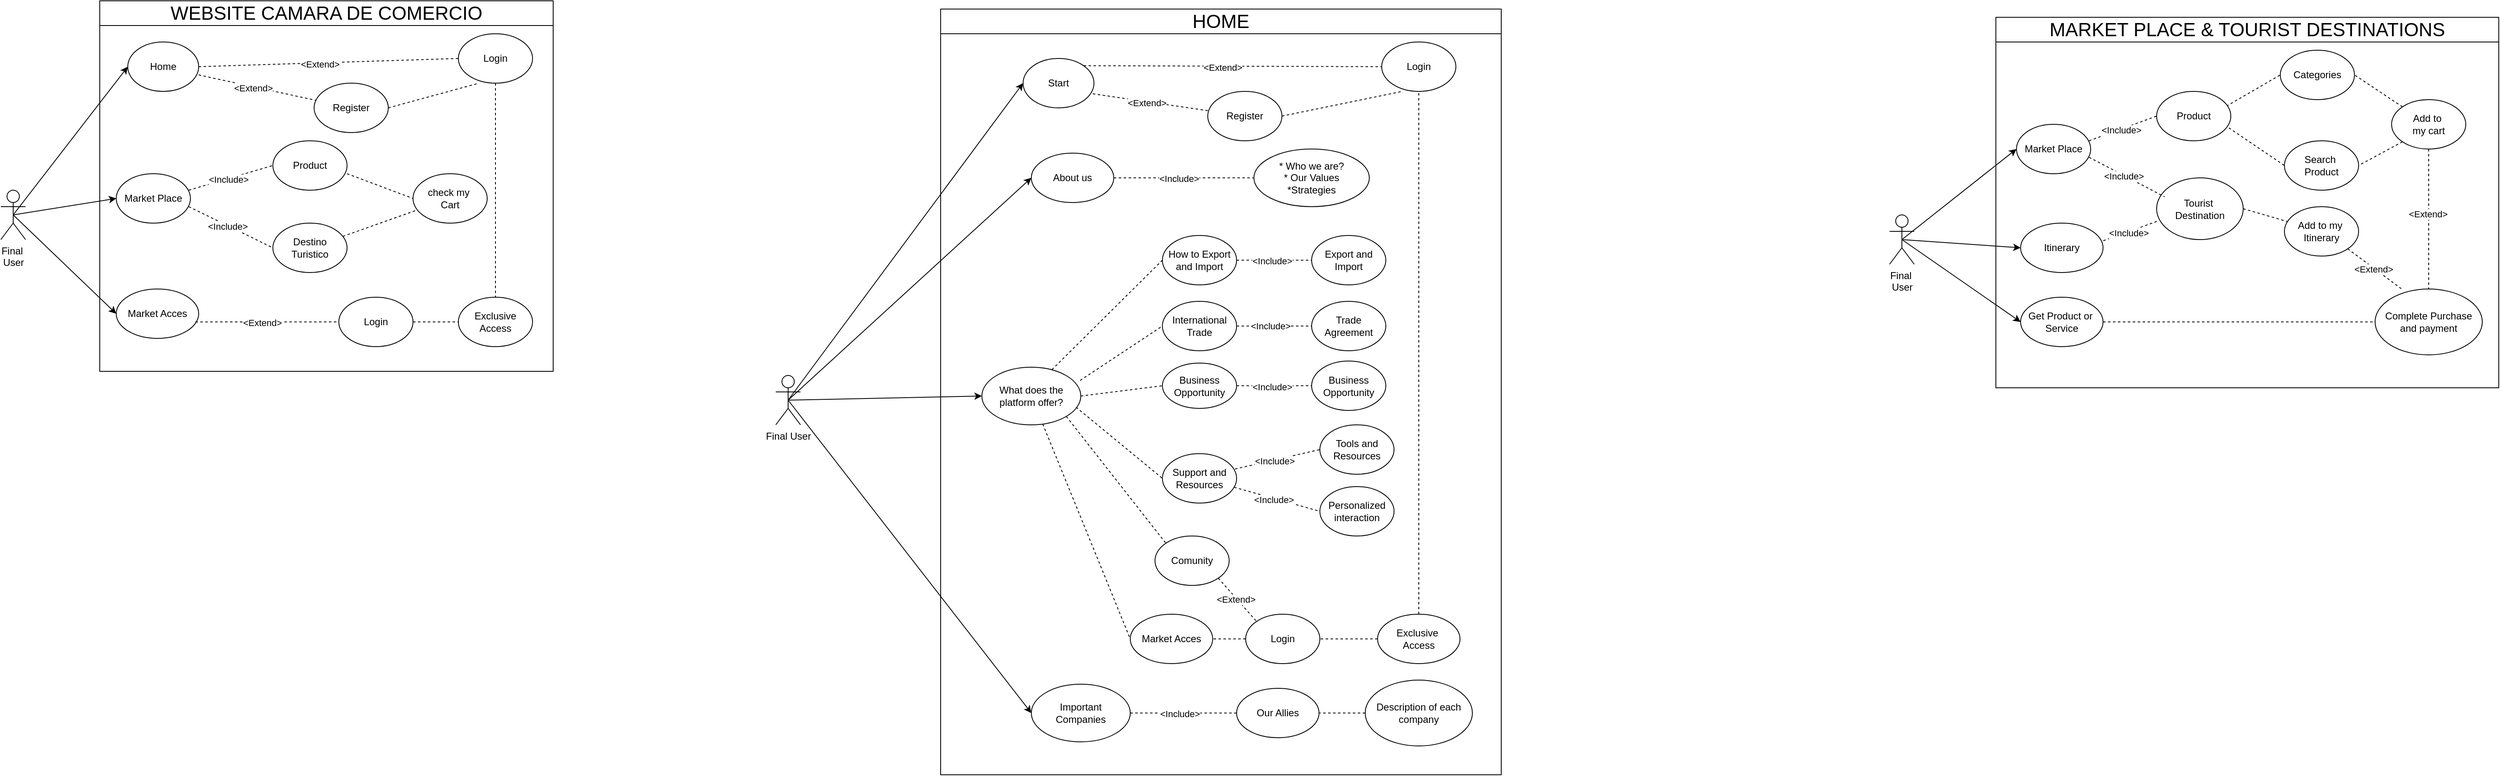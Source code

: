 <mxfile version="24.5.4" type="github">
  <diagram name="Página-1" id="w7fC5Zp9hKYYDO9BK-6T">
    <mxGraphModel dx="993" dy="1737" grid="1" gridSize="10" guides="1" tooltips="1" connect="1" arrows="1" fold="1" page="1" pageScale="1" pageWidth="827" pageHeight="1169" math="0" shadow="0">
      <root>
        <mxCell id="0" />
        <mxCell id="1" parent="0" />
        <mxCell id="De9RV2Z6dSJTKRerltgy-2" value="&lt;span style=&quot;font-size: 23px; font-weight: 400;&quot;&gt;WEBSITE CAMARA DE COMERCIO&lt;/span&gt;" style="swimlane;whiteSpace=wrap;html=1;startSize=30;" parent="1" vertex="1">
          <mxGeometry x="310" y="-50" width="550" height="450" as="geometry" />
        </mxCell>
        <mxCell id="De9RV2Z6dSJTKRerltgy-9" value="Market Acces" style="ellipse;whiteSpace=wrap;html=1;" parent="De9RV2Z6dSJTKRerltgy-2" vertex="1">
          <mxGeometry x="20" y="350" width="100" height="60" as="geometry" />
        </mxCell>
        <mxCell id="De9RV2Z6dSJTKRerltgy-8" value="Home" style="ellipse;whiteSpace=wrap;html=1;" parent="De9RV2Z6dSJTKRerltgy-2" vertex="1">
          <mxGeometry x="34" y="50" width="86" height="60" as="geometry" />
        </mxCell>
        <mxCell id="De9RV2Z6dSJTKRerltgy-7" value="check my&amp;nbsp;&lt;div&gt;Cart&lt;/div&gt;" style="ellipse;whiteSpace=wrap;html=1;" parent="De9RV2Z6dSJTKRerltgy-2" vertex="1">
          <mxGeometry x="380" y="210" width="90" height="60" as="geometry" />
        </mxCell>
        <mxCell id="De9RV2Z6dSJTKRerltgy-6" value="Market Place" style="ellipse;whiteSpace=wrap;html=1;" parent="De9RV2Z6dSJTKRerltgy-2" vertex="1">
          <mxGeometry x="20" y="210" width="90" height="60" as="geometry" />
        </mxCell>
        <mxCell id="De9RV2Z6dSJTKRerltgy-38" value="" style="rounded=0;orthogonalLoop=1;jettySize=auto;html=1;dashed=1;endArrow=none;endFill=0;" parent="De9RV2Z6dSJTKRerltgy-2" source="De9RV2Z6dSJTKRerltgy-4" target="De9RV2Z6dSJTKRerltgy-7" edge="1">
          <mxGeometry relative="1" as="geometry" />
        </mxCell>
        <mxCell id="De9RV2Z6dSJTKRerltgy-4" value="Destino Turistico" style="ellipse;whiteSpace=wrap;html=1;" parent="De9RV2Z6dSJTKRerltgy-2" vertex="1">
          <mxGeometry x="210" y="270" width="90" height="60" as="geometry" />
        </mxCell>
        <mxCell id="De9RV2Z6dSJTKRerltgy-14" value="Login" style="ellipse;whiteSpace=wrap;html=1;" parent="De9RV2Z6dSJTKRerltgy-2" vertex="1">
          <mxGeometry x="435" y="40" width="90" height="60" as="geometry" />
        </mxCell>
        <mxCell id="De9RV2Z6dSJTKRerltgy-15" value="Register" style="ellipse;whiteSpace=wrap;html=1;" parent="De9RV2Z6dSJTKRerltgy-2" vertex="1">
          <mxGeometry x="260" y="100" width="90" height="60" as="geometry" />
        </mxCell>
        <mxCell id="De9RV2Z6dSJTKRerltgy-16" value="" style="endArrow=none;dashed=1;html=1;rounded=0;entryX=0;entryY=0.5;entryDx=0;entryDy=0;exitX=1;exitY=0.5;exitDx=0;exitDy=0;" parent="De9RV2Z6dSJTKRerltgy-2" source="De9RV2Z6dSJTKRerltgy-8" target="De9RV2Z6dSJTKRerltgy-14" edge="1">
          <mxGeometry width="50" height="50" relative="1" as="geometry">
            <mxPoint x="-10" y="240" as="sourcePoint" />
            <mxPoint x="40" y="190" as="targetPoint" />
          </mxGeometry>
        </mxCell>
        <mxCell id="De9RV2Z6dSJTKRerltgy-17" value="&amp;lt;Extend&amp;gt;" style="edgeLabel;html=1;align=center;verticalAlign=middle;resizable=0;points=[];" parent="De9RV2Z6dSJTKRerltgy-16" vertex="1" connectable="0">
          <mxGeometry x="-0.07" y="-1" relative="1" as="geometry">
            <mxPoint as="offset" />
          </mxGeometry>
        </mxCell>
        <mxCell id="De9RV2Z6dSJTKRerltgy-18" value="" style="endArrow=none;dashed=1;html=1;rounded=0;exitX=1;exitY=0.667;exitDx=0;exitDy=0;exitPerimeter=0;" parent="De9RV2Z6dSJTKRerltgy-2" source="De9RV2Z6dSJTKRerltgy-8" target="De9RV2Z6dSJTKRerltgy-15" edge="1">
          <mxGeometry width="50" height="50" relative="1" as="geometry">
            <mxPoint x="130" y="80" as="sourcePoint" />
            <mxPoint x="270" y="130" as="targetPoint" />
          </mxGeometry>
        </mxCell>
        <mxCell id="De9RV2Z6dSJTKRerltgy-19" value="&amp;lt;Extend&amp;gt;" style="edgeLabel;html=1;align=center;verticalAlign=middle;resizable=0;points=[];" parent="De9RV2Z6dSJTKRerltgy-18" vertex="1" connectable="0">
          <mxGeometry x="-0.07" y="-1" relative="1" as="geometry">
            <mxPoint as="offset" />
          </mxGeometry>
        </mxCell>
        <mxCell id="De9RV2Z6dSJTKRerltgy-20" value="Exclusive Access" style="ellipse;whiteSpace=wrap;html=1;" parent="De9RV2Z6dSJTKRerltgy-2" vertex="1">
          <mxGeometry x="435" y="360" width="90" height="60" as="geometry" />
        </mxCell>
        <mxCell id="De9RV2Z6dSJTKRerltgy-21" value="" style="endArrow=none;dashed=1;html=1;rounded=0;entryX=0;entryY=0.5;entryDx=0;entryDy=0;entryPerimeter=0;exitX=1;exitY=0.5;exitDx=0;exitDy=0;" parent="De9RV2Z6dSJTKRerltgy-2" source="EeUgki9sX9rQwSBkiSzS-1" target="De9RV2Z6dSJTKRerltgy-20" edge="1">
          <mxGeometry width="50" height="50" relative="1" as="geometry">
            <mxPoint x="400" y="400" as="sourcePoint" />
            <mxPoint x="260" y="340" as="targetPoint" />
          </mxGeometry>
        </mxCell>
        <mxCell id="De9RV2Z6dSJTKRerltgy-24" value="" style="endArrow=none;dashed=1;html=1;rounded=0;exitX=0.5;exitY=1;exitDx=0;exitDy=0;entryX=0.5;entryY=0;entryDx=0;entryDy=0;" parent="De9RV2Z6dSJTKRerltgy-2" source="De9RV2Z6dSJTKRerltgy-14" target="De9RV2Z6dSJTKRerltgy-20" edge="1">
          <mxGeometry width="50" height="50" relative="1" as="geometry">
            <mxPoint x="140" y="330" as="sourcePoint" />
            <mxPoint x="280" y="360" as="targetPoint" />
          </mxGeometry>
        </mxCell>
        <mxCell id="De9RV2Z6dSJTKRerltgy-29" value="" style="endArrow=none;dashed=1;html=1;rounded=0;exitX=0.978;exitY=0.667;exitDx=0;exitDy=0;exitPerimeter=0;" parent="De9RV2Z6dSJTKRerltgy-2" source="De9RV2Z6dSJTKRerltgy-6" edge="1">
          <mxGeometry width="50" height="50" relative="1" as="geometry">
            <mxPoint x="140" y="110" as="sourcePoint" />
            <mxPoint x="210" y="300" as="targetPoint" />
          </mxGeometry>
        </mxCell>
        <mxCell id="De9RV2Z6dSJTKRerltgy-30" value="&amp;lt;Include&amp;gt;" style="edgeLabel;html=1;align=center;verticalAlign=middle;resizable=0;points=[];" parent="De9RV2Z6dSJTKRerltgy-29" vertex="1" connectable="0">
          <mxGeometry x="-0.07" y="-1" relative="1" as="geometry">
            <mxPoint as="offset" />
          </mxGeometry>
        </mxCell>
        <mxCell id="De9RV2Z6dSJTKRerltgy-27" value="" style="endArrow=none;dashed=1;html=1;rounded=0;exitX=0.978;exitY=0.333;exitDx=0;exitDy=0;exitPerimeter=0;entryX=0;entryY=0.5;entryDx=0;entryDy=0;entryPerimeter=0;" parent="De9RV2Z6dSJTKRerltgy-2" source="De9RV2Z6dSJTKRerltgy-6" target="De9RV2Z6dSJTKRerltgy-26" edge="1">
          <mxGeometry width="50" height="50" relative="1" as="geometry">
            <mxPoint x="130" y="100" as="sourcePoint" />
            <mxPoint x="200" y="130" as="targetPoint" />
          </mxGeometry>
        </mxCell>
        <mxCell id="De9RV2Z6dSJTKRerltgy-28" value="&amp;lt;Include&amp;gt;" style="edgeLabel;html=1;align=center;verticalAlign=middle;resizable=0;points=[];" parent="De9RV2Z6dSJTKRerltgy-27" vertex="1" connectable="0">
          <mxGeometry x="-0.07" y="-1" relative="1" as="geometry">
            <mxPoint as="offset" />
          </mxGeometry>
        </mxCell>
        <mxCell id="De9RV2Z6dSJTKRerltgy-33" value="" style="endArrow=none;dashed=1;html=1;rounded=0;entryX=0;entryY=0.5;entryDx=0;entryDy=0;entryPerimeter=0;exitX=1;exitY=0.667;exitDx=0;exitDy=0;exitPerimeter=0;" parent="De9RV2Z6dSJTKRerltgy-2" source="De9RV2Z6dSJTKRerltgy-26" target="De9RV2Z6dSJTKRerltgy-7" edge="1">
          <mxGeometry width="50" height="50" relative="1" as="geometry">
            <mxPoint x="300" y="200" as="sourcePoint" />
            <mxPoint x="220" y="310" as="targetPoint" />
          </mxGeometry>
        </mxCell>
        <mxCell id="De9RV2Z6dSJTKRerltgy-26" value="Product" style="ellipse;whiteSpace=wrap;html=1;" parent="De9RV2Z6dSJTKRerltgy-2" vertex="1">
          <mxGeometry x="210" y="170" width="90" height="60" as="geometry" />
        </mxCell>
        <mxCell id="De9RV2Z6dSJTKRerltgy-40" value="" style="rounded=0;orthogonalLoop=1;jettySize=auto;html=1;dashed=1;entryX=0.278;entryY=1;entryDx=0;entryDy=0;entryPerimeter=0;exitX=1;exitY=0.5;exitDx=0;exitDy=0;endArrow=none;endFill=0;" parent="De9RV2Z6dSJTKRerltgy-2" source="De9RV2Z6dSJTKRerltgy-15" target="De9RV2Z6dSJTKRerltgy-14" edge="1">
          <mxGeometry relative="1" as="geometry">
            <mxPoint x="303" y="294" as="sourcePoint" />
            <mxPoint x="376" y="263" as="targetPoint" />
          </mxGeometry>
        </mxCell>
        <mxCell id="EeUgki9sX9rQwSBkiSzS-2" value="" style="endArrow=none;dashed=1;html=1;rounded=0;exitX=0.96;exitY=0.667;exitDx=0;exitDy=0;exitPerimeter=0;entryX=0;entryY=0.5;entryDx=0;entryDy=0;entryPerimeter=0;" edge="1" parent="De9RV2Z6dSJTKRerltgy-2" source="De9RV2Z6dSJTKRerltgy-9" target="EeUgki9sX9rQwSBkiSzS-1">
          <mxGeometry width="50" height="50" relative="1" as="geometry">
            <mxPoint x="426" y="340" as="sourcePoint" />
            <mxPoint x="745" y="340" as="targetPoint" />
          </mxGeometry>
        </mxCell>
        <mxCell id="EeUgki9sX9rQwSBkiSzS-3" value="&amp;lt;Extend&amp;gt;" style="edgeLabel;html=1;align=center;verticalAlign=middle;resizable=0;points=[];" vertex="1" connectable="0" parent="EeUgki9sX9rQwSBkiSzS-2">
          <mxGeometry x="-0.07" y="-1" relative="1" as="geometry">
            <mxPoint as="offset" />
          </mxGeometry>
        </mxCell>
        <mxCell id="EeUgki9sX9rQwSBkiSzS-1" value="Login" style="ellipse;whiteSpace=wrap;html=1;" vertex="1" parent="De9RV2Z6dSJTKRerltgy-2">
          <mxGeometry x="290" y="360" width="90" height="60" as="geometry" />
        </mxCell>
        <mxCell id="De9RV2Z6dSJTKRerltgy-3" value="Final&amp;nbsp;&lt;div&gt;User&lt;/div&gt;" style="shape=umlActor;verticalLabelPosition=bottom;verticalAlign=top;html=1;outlineConnect=0;" parent="1" vertex="1">
          <mxGeometry x="190" y="180" width="30" height="60" as="geometry" />
        </mxCell>
        <mxCell id="De9RV2Z6dSJTKRerltgy-10" value="" style="endArrow=classic;html=1;rounded=0;entryX=0;entryY=0.5;entryDx=0;entryDy=0;exitX=0.5;exitY=0.5;exitDx=0;exitDy=0;exitPerimeter=0;" parent="1" source="De9RV2Z6dSJTKRerltgy-3" target="De9RV2Z6dSJTKRerltgy-8" edge="1">
          <mxGeometry width="50" height="50" relative="1" as="geometry">
            <mxPoint x="310" y="290" as="sourcePoint" />
            <mxPoint x="360" y="240" as="targetPoint" />
          </mxGeometry>
        </mxCell>
        <mxCell id="De9RV2Z6dSJTKRerltgy-12" value="" style="endArrow=classic;html=1;rounded=0;entryX=0;entryY=0.5;entryDx=0;entryDy=0;exitX=0.5;exitY=0.5;exitDx=0;exitDy=0;exitPerimeter=0;" parent="1" source="De9RV2Z6dSJTKRerltgy-3" target="De9RV2Z6dSJTKRerltgy-6" edge="1">
          <mxGeometry width="50" height="50" relative="1" as="geometry">
            <mxPoint x="215" y="220" as="sourcePoint" />
            <mxPoint x="364" y="140" as="targetPoint" />
          </mxGeometry>
        </mxCell>
        <mxCell id="De9RV2Z6dSJTKRerltgy-13" value="" style="endArrow=classic;html=1;rounded=0;entryX=0;entryY=0.5;entryDx=0;entryDy=0;exitX=0.5;exitY=0.5;exitDx=0;exitDy=0;exitPerimeter=0;" parent="1" source="De9RV2Z6dSJTKRerltgy-3" target="De9RV2Z6dSJTKRerltgy-9" edge="1">
          <mxGeometry width="50" height="50" relative="1" as="geometry">
            <mxPoint x="220" y="230" as="sourcePoint" />
            <mxPoint x="374" y="150" as="targetPoint" />
          </mxGeometry>
        </mxCell>
        <mxCell id="De9RV2Z6dSJTKRerltgy-49" value="&lt;span style=&quot;font-size: 23px; font-weight: 400;&quot;&gt;HOME&lt;/span&gt;" style="swimlane;whiteSpace=wrap;html=1;startSize=30;" parent="1" vertex="1">
          <mxGeometry x="1330" y="-40" width="680" height="930" as="geometry" />
        </mxCell>
        <mxCell id="De9RV2Z6dSJTKRerltgy-50" value="About us" style="ellipse;whiteSpace=wrap;html=1;" parent="De9RV2Z6dSJTKRerltgy-49" vertex="1">
          <mxGeometry x="110" y="175" width="100" height="60" as="geometry" />
        </mxCell>
        <mxCell id="De9RV2Z6dSJTKRerltgy-52" value="Business Opportunity" style="ellipse;whiteSpace=wrap;html=1;" parent="De9RV2Z6dSJTKRerltgy-49" vertex="1">
          <mxGeometry x="450" y="427.5" width="90" height="60" as="geometry" />
        </mxCell>
        <mxCell id="De9RV2Z6dSJTKRerltgy-53" value="What does the platform offer?" style="ellipse;whiteSpace=wrap;html=1;" parent="De9RV2Z6dSJTKRerltgy-49" vertex="1">
          <mxGeometry x="50" y="435" width="120" height="70" as="geometry" />
        </mxCell>
        <mxCell id="De9RV2Z6dSJTKRerltgy-55" value="Business Opportunity" style="ellipse;whiteSpace=wrap;html=1;" parent="De9RV2Z6dSJTKRerltgy-49" vertex="1">
          <mxGeometry x="269" y="430" width="90" height="55" as="geometry" />
        </mxCell>
        <mxCell id="De9RV2Z6dSJTKRerltgy-56" value="Login" style="ellipse;whiteSpace=wrap;html=1;" parent="De9RV2Z6dSJTKRerltgy-49" vertex="1">
          <mxGeometry x="535" y="40" width="90" height="60" as="geometry" />
        </mxCell>
        <mxCell id="De9RV2Z6dSJTKRerltgy-57" value="Register" style="ellipse;whiteSpace=wrap;html=1;" parent="De9RV2Z6dSJTKRerltgy-49" vertex="1">
          <mxGeometry x="324" y="100" width="90" height="60" as="geometry" />
        </mxCell>
        <mxCell id="De9RV2Z6dSJTKRerltgy-58" value="" style="endArrow=none;dashed=1;html=1;rounded=0;entryX=0;entryY=0.5;entryDx=0;entryDy=0;exitX=1;exitY=0;exitDx=0;exitDy=0;" parent="De9RV2Z6dSJTKRerltgy-49" source="De9RV2Z6dSJTKRerltgy-77" target="De9RV2Z6dSJTKRerltgy-56" edge="1">
          <mxGeometry width="50" height="50" relative="1" as="geometry">
            <mxPoint x="-10" y="240" as="sourcePoint" />
            <mxPoint x="40" y="190" as="targetPoint" />
          </mxGeometry>
        </mxCell>
        <mxCell id="De9RV2Z6dSJTKRerltgy-59" value="&amp;lt;Extend&amp;gt;" style="edgeLabel;html=1;align=center;verticalAlign=middle;resizable=0;points=[];" parent="De9RV2Z6dSJTKRerltgy-58" vertex="1" connectable="0">
          <mxGeometry x="-0.07" y="-1" relative="1" as="geometry">
            <mxPoint as="offset" />
          </mxGeometry>
        </mxCell>
        <mxCell id="De9RV2Z6dSJTKRerltgy-60" value="" style="endArrow=none;dashed=1;html=1;rounded=0;exitX=0.984;exitY=0.715;exitDx=0;exitDy=0;exitPerimeter=0;" parent="De9RV2Z6dSJTKRerltgy-49" source="De9RV2Z6dSJTKRerltgy-77" target="De9RV2Z6dSJTKRerltgy-57" edge="1">
          <mxGeometry width="50" height="50" relative="1" as="geometry">
            <mxPoint x="130" y="80" as="sourcePoint" />
            <mxPoint x="270" y="130" as="targetPoint" />
          </mxGeometry>
        </mxCell>
        <mxCell id="De9RV2Z6dSJTKRerltgy-61" value="&amp;lt;Extend&amp;gt;" style="edgeLabel;html=1;align=center;verticalAlign=middle;resizable=0;points=[];" parent="De9RV2Z6dSJTKRerltgy-60" vertex="1" connectable="0">
          <mxGeometry x="-0.07" y="-1" relative="1" as="geometry">
            <mxPoint as="offset" />
          </mxGeometry>
        </mxCell>
        <mxCell id="De9RV2Z6dSJTKRerltgy-66" value="" style="endArrow=none;dashed=1;html=1;rounded=0;exitX=1;exitY=0.5;exitDx=0;exitDy=0;entryX=0;entryY=0.5;entryDx=0;entryDy=0;" parent="De9RV2Z6dSJTKRerltgy-49" source="De9RV2Z6dSJTKRerltgy-53" target="De9RV2Z6dSJTKRerltgy-55" edge="1">
          <mxGeometry width="50" height="50" relative="1" as="geometry">
            <mxPoint x="200" y="200" as="sourcePoint" />
            <mxPoint x="270" y="390" as="targetPoint" />
          </mxGeometry>
        </mxCell>
        <mxCell id="De9RV2Z6dSJTKRerltgy-68" value="" style="endArrow=none;dashed=1;html=1;rounded=0;exitX=0.994;exitY=0.229;exitDx=0;exitDy=0;exitPerimeter=0;entryX=0;entryY=0.5;entryDx=0;entryDy=0;entryPerimeter=0;" parent="De9RV2Z6dSJTKRerltgy-49" source="De9RV2Z6dSJTKRerltgy-53" target="De9RV2Z6dSJTKRerltgy-71" edge="1">
          <mxGeometry width="50" height="50" relative="1" as="geometry">
            <mxPoint x="190" y="190" as="sourcePoint" />
            <mxPoint x="260" y="220" as="targetPoint" />
          </mxGeometry>
        </mxCell>
        <mxCell id="De9RV2Z6dSJTKRerltgy-70" value="" style="endArrow=none;dashed=1;html=1;rounded=0;entryX=0;entryY=0.5;entryDx=0;entryDy=0;exitX=1;exitY=0.5;exitDx=0;exitDy=0;" parent="De9RV2Z6dSJTKRerltgy-49" source="De9RV2Z6dSJTKRerltgy-71" target="EeUgki9sX9rQwSBkiSzS-13" edge="1">
          <mxGeometry width="50" height="50" relative="1" as="geometry">
            <mxPoint x="359" y="395" as="sourcePoint" />
            <mxPoint x="309" y="525" as="targetPoint" />
          </mxGeometry>
        </mxCell>
        <mxCell id="De9RV2Z6dSJTKRerltgy-71" value="International&lt;div&gt;Trade&lt;/div&gt;" style="ellipse;whiteSpace=wrap;html=1;" parent="De9RV2Z6dSJTKRerltgy-49" vertex="1">
          <mxGeometry x="269" y="355" width="90" height="60" as="geometry" />
        </mxCell>
        <mxCell id="De9RV2Z6dSJTKRerltgy-72" value="" style="rounded=0;orthogonalLoop=1;jettySize=auto;html=1;dashed=1;entryX=0.278;entryY=1;entryDx=0;entryDy=0;entryPerimeter=0;exitX=1;exitY=0.5;exitDx=0;exitDy=0;endArrow=none;endFill=0;" parent="De9RV2Z6dSJTKRerltgy-49" source="De9RV2Z6dSJTKRerltgy-57" target="De9RV2Z6dSJTKRerltgy-56" edge="1">
          <mxGeometry relative="1" as="geometry">
            <mxPoint x="303" y="294" as="sourcePoint" />
            <mxPoint x="376" y="263" as="targetPoint" />
          </mxGeometry>
        </mxCell>
        <mxCell id="De9RV2Z6dSJTKRerltgy-77" value="Start" style="ellipse;whiteSpace=wrap;html=1;" parent="De9RV2Z6dSJTKRerltgy-49" vertex="1">
          <mxGeometry x="100" y="60" width="86" height="60" as="geometry" />
        </mxCell>
        <mxCell id="De9RV2Z6dSJTKRerltgy-82" value="Support and Resources" style="ellipse;whiteSpace=wrap;html=1;" parent="De9RV2Z6dSJTKRerltgy-49" vertex="1">
          <mxGeometry x="269" y="540" width="90" height="60" as="geometry" />
        </mxCell>
        <mxCell id="De9RV2Z6dSJTKRerltgy-83" value="Comunity" style="ellipse;whiteSpace=wrap;html=1;" parent="De9RV2Z6dSJTKRerltgy-49" vertex="1">
          <mxGeometry x="260" y="640" width="90" height="60" as="geometry" />
        </mxCell>
        <mxCell id="De9RV2Z6dSJTKRerltgy-85" value="How to Export and Import" style="ellipse;whiteSpace=wrap;html=1;" parent="De9RV2Z6dSJTKRerltgy-49" vertex="1">
          <mxGeometry x="269" y="275" width="90" height="60" as="geometry" />
        </mxCell>
        <mxCell id="De9RV2Z6dSJTKRerltgy-86" value="Market Acces" style="ellipse;whiteSpace=wrap;html=1;" parent="De9RV2Z6dSJTKRerltgy-49" vertex="1">
          <mxGeometry x="230" y="735" width="100" height="60" as="geometry" />
        </mxCell>
        <mxCell id="De9RV2Z6dSJTKRerltgy-89" value="Exclusive&amp;nbsp;&lt;div&gt;Access&lt;/div&gt;" style="ellipse;whiteSpace=wrap;html=1;" parent="De9RV2Z6dSJTKRerltgy-49" vertex="1">
          <mxGeometry x="530" y="735" width="100" height="60" as="geometry" />
        </mxCell>
        <mxCell id="De9RV2Z6dSJTKRerltgy-90" value="" style="rounded=0;orthogonalLoop=1;jettySize=auto;html=1;dashed=1;entryX=0.5;entryY=1;entryDx=0;entryDy=0;exitX=0.5;exitY=0;exitDx=0;exitDy=0;endArrow=none;endFill=0;" parent="De9RV2Z6dSJTKRerltgy-49" source="De9RV2Z6dSJTKRerltgy-89" target="De9RV2Z6dSJTKRerltgy-56" edge="1">
          <mxGeometry relative="1" as="geometry">
            <mxPoint x="424" y="140" as="sourcePoint" />
            <mxPoint x="535" y="110" as="targetPoint" />
          </mxGeometry>
        </mxCell>
        <mxCell id="De9RV2Z6dSJTKRerltgy-91" value="" style="rounded=0;orthogonalLoop=1;jettySize=auto;html=1;dashed=1;entryX=1;entryY=0.5;entryDx=0;entryDy=0;exitX=0;exitY=0.5;exitDx=0;exitDy=0;endArrow=none;endFill=0;" parent="De9RV2Z6dSJTKRerltgy-49" source="EeUgki9sX9rQwSBkiSzS-7" target="De9RV2Z6dSJTKRerltgy-86" edge="1">
          <mxGeometry relative="1" as="geometry">
            <mxPoint x="555" y="745" as="sourcePoint" />
            <mxPoint x="555" y="315" as="targetPoint" />
          </mxGeometry>
        </mxCell>
        <mxCell id="De9RV2Z6dSJTKRerltgy-152" value="* Who we are?&lt;div&gt;* Our Values&lt;/div&gt;&lt;div&gt;*Strategies&lt;/div&gt;" style="ellipse;whiteSpace=wrap;html=1;" parent="De9RV2Z6dSJTKRerltgy-49" vertex="1">
          <mxGeometry x="380" y="170" width="140" height="70" as="geometry" />
        </mxCell>
        <mxCell id="De9RV2Z6dSJTKRerltgy-148" value="" style="endArrow=none;dashed=1;html=1;rounded=0;exitX=1;exitY=1;exitDx=0;exitDy=0;entryX=0;entryY=0;entryDx=0;entryDy=0;" parent="De9RV2Z6dSJTKRerltgy-49" source="De9RV2Z6dSJTKRerltgy-53" target="De9RV2Z6dSJTKRerltgy-83" edge="1">
          <mxGeometry width="50" height="50" relative="1" as="geometry">
            <mxPoint x="138" y="330" as="sourcePoint" />
            <mxPoint x="240" y="470" as="targetPoint" />
          </mxGeometry>
        </mxCell>
        <mxCell id="De9RV2Z6dSJTKRerltgy-92" value="" style="endArrow=none;dashed=1;html=1;rounded=0;entryX=0;entryY=0.5;entryDx=0;entryDy=0;exitX=0.952;exitY=0.694;exitDx=0;exitDy=0;exitPerimeter=0;" parent="De9RV2Z6dSJTKRerltgy-49" source="De9RV2Z6dSJTKRerltgy-53" target="De9RV2Z6dSJTKRerltgy-82" edge="1">
          <mxGeometry width="50" height="50" relative="1" as="geometry">
            <mxPoint x="170" y="460" as="sourcePoint" />
            <mxPoint x="250" y="340" as="targetPoint" />
          </mxGeometry>
        </mxCell>
        <mxCell id="De9RV2Z6dSJTKRerltgy-153" value="" style="endArrow=none;dashed=1;html=1;rounded=0;exitX=0.708;exitY=0.043;exitDx=0;exitDy=0;exitPerimeter=0;entryX=0;entryY=0.5;entryDx=0;entryDy=0;" parent="De9RV2Z6dSJTKRerltgy-49" source="De9RV2Z6dSJTKRerltgy-53" target="De9RV2Z6dSJTKRerltgy-85" edge="1">
          <mxGeometry width="50" height="50" relative="1" as="geometry">
            <mxPoint x="151" y="434" as="sourcePoint" />
            <mxPoint x="250" y="360" as="targetPoint" />
          </mxGeometry>
        </mxCell>
        <mxCell id="EeUgki9sX9rQwSBkiSzS-4" value="" style="endArrow=none;dashed=1;html=1;rounded=0;exitX=1;exitY=0.5;exitDx=0;exitDy=0;entryX=0;entryY=0.5;entryDx=0;entryDy=0;" edge="1" parent="De9RV2Z6dSJTKRerltgy-49" source="De9RV2Z6dSJTKRerltgy-50" target="De9RV2Z6dSJTKRerltgy-152">
          <mxGeometry width="50" height="50" relative="1" as="geometry">
            <mxPoint x="149" y="103" as="sourcePoint" />
            <mxPoint x="335" y="133" as="targetPoint" />
          </mxGeometry>
        </mxCell>
        <mxCell id="EeUgki9sX9rQwSBkiSzS-5" value="&amp;lt;Include&amp;gt;" style="edgeLabel;html=1;align=center;verticalAlign=middle;resizable=0;points=[];" vertex="1" connectable="0" parent="EeUgki9sX9rQwSBkiSzS-4">
          <mxGeometry x="-0.07" y="-1" relative="1" as="geometry">
            <mxPoint as="offset" />
          </mxGeometry>
        </mxCell>
        <mxCell id="EeUgki9sX9rQwSBkiSzS-8" value="" style="endArrow=none;dashed=1;html=1;rounded=0;entryX=0;entryY=0.5;entryDx=0;entryDy=0;" edge="1" parent="De9RV2Z6dSJTKRerltgy-49" source="De9RV2Z6dSJTKRerltgy-53" target="De9RV2Z6dSJTKRerltgy-86">
          <mxGeometry width="50" height="50" relative="1" as="geometry">
            <mxPoint x="157" y="481" as="sourcePoint" />
            <mxPoint x="250" y="580" as="targetPoint" />
          </mxGeometry>
        </mxCell>
        <mxCell id="EeUgki9sX9rQwSBkiSzS-9" value="" style="rounded=0;orthogonalLoop=1;jettySize=auto;html=1;dashed=1;entryX=1;entryY=0.5;entryDx=0;entryDy=0;exitX=0;exitY=0.5;exitDx=0;exitDy=0;endArrow=none;endFill=0;" edge="1" parent="De9RV2Z6dSJTKRerltgy-49" source="De9RV2Z6dSJTKRerltgy-89" target="EeUgki9sX9rQwSBkiSzS-7">
          <mxGeometry relative="1" as="geometry">
            <mxPoint x="1825" y="725" as="sourcePoint" />
            <mxPoint x="1660" y="725" as="targetPoint" />
          </mxGeometry>
        </mxCell>
        <mxCell id="EeUgki9sX9rQwSBkiSzS-7" value="Login" style="ellipse;whiteSpace=wrap;html=1;" vertex="1" parent="De9RV2Z6dSJTKRerltgy-49">
          <mxGeometry x="370" y="735" width="90" height="60" as="geometry" />
        </mxCell>
        <mxCell id="EeUgki9sX9rQwSBkiSzS-10" value="Export and Import" style="ellipse;whiteSpace=wrap;html=1;" vertex="1" parent="De9RV2Z6dSJTKRerltgy-49">
          <mxGeometry x="450" y="275" width="90" height="60" as="geometry" />
        </mxCell>
        <mxCell id="EeUgki9sX9rQwSBkiSzS-11" value="" style="endArrow=none;dashed=1;html=1;rounded=0;exitX=1;exitY=0.5;exitDx=0;exitDy=0;entryX=0;entryY=0.5;entryDx=0;entryDy=0;" edge="1" parent="De9RV2Z6dSJTKRerltgy-49" source="De9RV2Z6dSJTKRerltgy-85" target="EeUgki9sX9rQwSBkiSzS-10">
          <mxGeometry width="50" height="50" relative="1" as="geometry">
            <mxPoint x="190" y="250" as="sourcePoint" />
            <mxPoint x="390" y="250" as="targetPoint" />
          </mxGeometry>
        </mxCell>
        <mxCell id="EeUgki9sX9rQwSBkiSzS-12" value="&amp;lt;Include&amp;gt;" style="edgeLabel;html=1;align=center;verticalAlign=middle;resizable=0;points=[];" vertex="1" connectable="0" parent="EeUgki9sX9rQwSBkiSzS-11">
          <mxGeometry x="-0.07" y="-1" relative="1" as="geometry">
            <mxPoint as="offset" />
          </mxGeometry>
        </mxCell>
        <mxCell id="EeUgki9sX9rQwSBkiSzS-13" value="Trade Agreement" style="ellipse;whiteSpace=wrap;html=1;" vertex="1" parent="De9RV2Z6dSJTKRerltgy-49">
          <mxGeometry x="450" y="355" width="90" height="60" as="geometry" />
        </mxCell>
        <mxCell id="EeUgki9sX9rQwSBkiSzS-16" value="&amp;lt;Include&amp;gt;" style="edgeLabel;html=1;align=center;verticalAlign=middle;resizable=0;points=[];" vertex="1" connectable="0" parent="De9RV2Z6dSJTKRerltgy-49">
          <mxGeometry x="400.005" y="385" as="geometry" />
        </mxCell>
        <mxCell id="EeUgki9sX9rQwSBkiSzS-17" value="" style="endArrow=none;dashed=1;html=1;rounded=0;exitX=1;exitY=0.5;exitDx=0;exitDy=0;entryX=0;entryY=0.5;entryDx=0;entryDy=0;" edge="1" parent="De9RV2Z6dSJTKRerltgy-49" source="De9RV2Z6dSJTKRerltgy-55" target="De9RV2Z6dSJTKRerltgy-52">
          <mxGeometry width="50" height="50" relative="1" as="geometry">
            <mxPoint x="354" y="500" as="sourcePoint" />
            <mxPoint x="445" y="500" as="targetPoint" />
          </mxGeometry>
        </mxCell>
        <mxCell id="EeUgki9sX9rQwSBkiSzS-18" value="&amp;lt;Include&amp;gt;" style="edgeLabel;html=1;align=center;verticalAlign=middle;resizable=0;points=[];" vertex="1" connectable="0" parent="EeUgki9sX9rQwSBkiSzS-17">
          <mxGeometry x="-0.07" y="-1" relative="1" as="geometry">
            <mxPoint as="offset" />
          </mxGeometry>
        </mxCell>
        <mxCell id="EeUgki9sX9rQwSBkiSzS-19" value="Tools and Resources" style="ellipse;whiteSpace=wrap;html=1;" vertex="1" parent="De9RV2Z6dSJTKRerltgy-49">
          <mxGeometry x="460" y="505" width="90" height="60" as="geometry" />
        </mxCell>
        <mxCell id="EeUgki9sX9rQwSBkiSzS-24" value="" style="endArrow=none;dashed=1;html=1;rounded=0;exitX=0.979;exitY=0.311;exitDx=0;exitDy=0;entryX=0;entryY=0.5;entryDx=0;entryDy=0;exitPerimeter=0;" edge="1" parent="De9RV2Z6dSJTKRerltgy-49" source="De9RV2Z6dSJTKRerltgy-82" target="EeUgki9sX9rQwSBkiSzS-19">
          <mxGeometry width="50" height="50" relative="1" as="geometry">
            <mxPoint x="359" y="534.5" as="sourcePoint" />
            <mxPoint x="450" y="534.5" as="targetPoint" />
          </mxGeometry>
        </mxCell>
        <mxCell id="EeUgki9sX9rQwSBkiSzS-25" value="&amp;lt;Include&amp;gt;" style="edgeLabel;html=1;align=center;verticalAlign=middle;resizable=0;points=[];" vertex="1" connectable="0" parent="EeUgki9sX9rQwSBkiSzS-24">
          <mxGeometry x="-0.07" y="-1" relative="1" as="geometry">
            <mxPoint as="offset" />
          </mxGeometry>
        </mxCell>
        <mxCell id="EeUgki9sX9rQwSBkiSzS-22" value="" style="endArrow=none;dashed=1;html=1;rounded=0;exitX=1;exitY=1;exitDx=0;exitDy=0;entryX=0;entryY=0;entryDx=0;entryDy=0;" edge="1" parent="De9RV2Z6dSJTKRerltgy-49" source="De9RV2Z6dSJTKRerltgy-83" target="EeUgki9sX9rQwSBkiSzS-7">
          <mxGeometry width="50" height="50" relative="1" as="geometry">
            <mxPoint x="359" y="679.5" as="sourcePoint" />
            <mxPoint x="460" y="680" as="targetPoint" />
          </mxGeometry>
        </mxCell>
        <mxCell id="EeUgki9sX9rQwSBkiSzS-23" value="&amp;lt;Extend&amp;gt;" style="edgeLabel;html=1;align=center;verticalAlign=middle;resizable=0;points=[];" vertex="1" connectable="0" parent="EeUgki9sX9rQwSBkiSzS-22">
          <mxGeometry x="-0.07" y="-1" relative="1" as="geometry">
            <mxPoint as="offset" />
          </mxGeometry>
        </mxCell>
        <mxCell id="EeUgki9sX9rQwSBkiSzS-26" value="Personalized interaction" style="ellipse;whiteSpace=wrap;html=1;" vertex="1" parent="De9RV2Z6dSJTKRerltgy-49">
          <mxGeometry x="460" y="580" width="90" height="60" as="geometry" />
        </mxCell>
        <mxCell id="EeUgki9sX9rQwSBkiSzS-27" value="" style="endArrow=none;dashed=1;html=1;rounded=0;exitX=0.967;exitY=0.68;exitDx=0;exitDy=0;entryX=0;entryY=0.5;entryDx=0;entryDy=0;exitPerimeter=0;" edge="1" parent="De9RV2Z6dSJTKRerltgy-49" source="De9RV2Z6dSJTKRerltgy-82" target="EeUgki9sX9rQwSBkiSzS-26">
          <mxGeometry width="50" height="50" relative="1" as="geometry">
            <mxPoint x="369" y="545" as="sourcePoint" />
            <mxPoint x="470" y="545" as="targetPoint" />
          </mxGeometry>
        </mxCell>
        <mxCell id="EeUgki9sX9rQwSBkiSzS-28" value="&amp;lt;Include&amp;gt;" style="edgeLabel;html=1;align=center;verticalAlign=middle;resizable=0;points=[];" vertex="1" connectable="0" parent="EeUgki9sX9rQwSBkiSzS-27">
          <mxGeometry x="-0.07" y="-1" relative="1" as="geometry">
            <mxPoint as="offset" />
          </mxGeometry>
        </mxCell>
        <mxCell id="EeUgki9sX9rQwSBkiSzS-29" value="Important&lt;div&gt;Companies&lt;/div&gt;" style="ellipse;whiteSpace=wrap;html=1;" vertex="1" parent="De9RV2Z6dSJTKRerltgy-49">
          <mxGeometry x="110" y="820" width="120" height="70" as="geometry" />
        </mxCell>
        <mxCell id="EeUgki9sX9rQwSBkiSzS-31" value="Our Allies" style="ellipse;whiteSpace=wrap;html=1;" vertex="1" parent="De9RV2Z6dSJTKRerltgy-49">
          <mxGeometry x="359" y="825" width="100" height="60" as="geometry" />
        </mxCell>
        <mxCell id="EeUgki9sX9rQwSBkiSzS-32" value="Description of each company" style="ellipse;whiteSpace=wrap;html=1;" vertex="1" parent="De9RV2Z6dSJTKRerltgy-49">
          <mxGeometry x="515" y="815" width="130" height="80" as="geometry" />
        </mxCell>
        <mxCell id="EeUgki9sX9rQwSBkiSzS-34" value="" style="endArrow=none;dashed=1;html=1;rounded=0;exitX=1;exitY=0.5;exitDx=0;exitDy=0;entryX=0;entryY=0.5;entryDx=0;entryDy=0;" edge="1" parent="De9RV2Z6dSJTKRerltgy-49" source="EeUgki9sX9rQwSBkiSzS-29" target="EeUgki9sX9rQwSBkiSzS-31">
          <mxGeometry width="50" height="50" relative="1" as="geometry">
            <mxPoint x="366" y="591" as="sourcePoint" />
            <mxPoint x="470" y="620" as="targetPoint" />
          </mxGeometry>
        </mxCell>
        <mxCell id="EeUgki9sX9rQwSBkiSzS-35" value="&amp;lt;Include&amp;gt;" style="edgeLabel;html=1;align=center;verticalAlign=middle;resizable=0;points=[];" vertex="1" connectable="0" parent="EeUgki9sX9rQwSBkiSzS-34">
          <mxGeometry x="-0.07" y="-1" relative="1" as="geometry">
            <mxPoint as="offset" />
          </mxGeometry>
        </mxCell>
        <mxCell id="EeUgki9sX9rQwSBkiSzS-36" value="" style="rounded=0;orthogonalLoop=1;jettySize=auto;html=1;dashed=1;entryX=1;entryY=0.5;entryDx=0;entryDy=0;exitX=0;exitY=0.5;exitDx=0;exitDy=0;endArrow=none;endFill=0;" edge="1" parent="De9RV2Z6dSJTKRerltgy-49" source="EeUgki9sX9rQwSBkiSzS-32" target="EeUgki9sX9rQwSBkiSzS-31">
          <mxGeometry relative="1" as="geometry">
            <mxPoint x="380" y="775" as="sourcePoint" />
            <mxPoint x="340" y="775" as="targetPoint" />
          </mxGeometry>
        </mxCell>
        <mxCell id="De9RV2Z6dSJTKRerltgy-73" value="Final User" style="shape=umlActor;verticalLabelPosition=bottom;verticalAlign=top;html=1;outlineConnect=0;" parent="1" vertex="1">
          <mxGeometry x="1130" y="405" width="30" height="60" as="geometry" />
        </mxCell>
        <mxCell id="De9RV2Z6dSJTKRerltgy-74" value="" style="endArrow=classic;html=1;rounded=0;entryX=0;entryY=0.5;entryDx=0;entryDy=0;exitX=0.5;exitY=0.5;exitDx=0;exitDy=0;exitPerimeter=0;" parent="1" source="De9RV2Z6dSJTKRerltgy-73" target="De9RV2Z6dSJTKRerltgy-77" edge="1">
          <mxGeometry width="50" height="50" relative="1" as="geometry">
            <mxPoint x="1330" y="300" as="sourcePoint" />
            <mxPoint x="1364" y="40" as="targetPoint" />
          </mxGeometry>
        </mxCell>
        <mxCell id="De9RV2Z6dSJTKRerltgy-75" value="" style="endArrow=classic;html=1;rounded=0;entryX=0;entryY=0.5;entryDx=0;entryDy=0;exitX=0.5;exitY=0.5;exitDx=0;exitDy=0;exitPerimeter=0;" parent="1" source="De9RV2Z6dSJTKRerltgy-73" target="De9RV2Z6dSJTKRerltgy-53" edge="1">
          <mxGeometry width="50" height="50" relative="1" as="geometry">
            <mxPoint x="1235" y="230" as="sourcePoint" />
            <mxPoint x="1384" y="150" as="targetPoint" />
          </mxGeometry>
        </mxCell>
        <mxCell id="De9RV2Z6dSJTKRerltgy-76" value="" style="endArrow=classic;html=1;rounded=0;entryX=0;entryY=0.5;entryDx=0;entryDy=0;exitX=0.5;exitY=0.5;exitDx=0;exitDy=0;exitPerimeter=0;" parent="1" source="De9RV2Z6dSJTKRerltgy-73" target="De9RV2Z6dSJTKRerltgy-50" edge="1">
          <mxGeometry width="50" height="50" relative="1" as="geometry">
            <mxPoint x="1240" y="240" as="sourcePoint" />
            <mxPoint x="1394" y="160" as="targetPoint" />
          </mxGeometry>
        </mxCell>
        <mxCell id="EeUgki9sX9rQwSBkiSzS-33" value="" style="endArrow=classic;html=1;rounded=0;entryX=0;entryY=0.5;entryDx=0;entryDy=0;exitX=0.5;exitY=0.5;exitDx=0;exitDy=0;exitPerimeter=0;" edge="1" parent="1" source="De9RV2Z6dSJTKRerltgy-73" target="EeUgki9sX9rQwSBkiSzS-29">
          <mxGeometry width="50" height="50" relative="1" as="geometry">
            <mxPoint x="1215" y="220" as="sourcePoint" />
            <mxPoint x="1390" y="440" as="targetPoint" />
          </mxGeometry>
        </mxCell>
        <mxCell id="EeUgki9sX9rQwSBkiSzS-39" value="&lt;span style=&quot;font-size: 23px; font-weight: 400;&quot;&gt;MARKET PLACE &amp;amp; TOURIST DESTINATIONS&lt;/span&gt;" style="swimlane;whiteSpace=wrap;html=1;startSize=30;" vertex="1" parent="1">
          <mxGeometry x="2610" y="-30" width="610" height="450" as="geometry" />
        </mxCell>
        <mxCell id="EeUgki9sX9rQwSBkiSzS-40" value="Itinerary" style="ellipse;whiteSpace=wrap;html=1;" vertex="1" parent="EeUgki9sX9rQwSBkiSzS-39">
          <mxGeometry x="30" y="250" width="100" height="60" as="geometry" />
        </mxCell>
        <mxCell id="EeUgki9sX9rQwSBkiSzS-42" value="Categories" style="ellipse;whiteSpace=wrap;html=1;" vertex="1" parent="EeUgki9sX9rQwSBkiSzS-39">
          <mxGeometry x="345" y="40" width="90" height="60" as="geometry" />
        </mxCell>
        <mxCell id="EeUgki9sX9rQwSBkiSzS-43" value="Market Place" style="ellipse;whiteSpace=wrap;html=1;" vertex="1" parent="EeUgki9sX9rQwSBkiSzS-39">
          <mxGeometry x="25" y="130" width="90" height="60" as="geometry" />
        </mxCell>
        <mxCell id="EeUgki9sX9rQwSBkiSzS-44" value="" style="rounded=0;orthogonalLoop=1;jettySize=auto;html=1;dashed=1;endArrow=none;endFill=0;exitX=1;exitY=0.5;exitDx=0;exitDy=0;entryX=0.069;entryY=0.314;entryDx=0;entryDy=0;entryPerimeter=0;" edge="1" parent="EeUgki9sX9rQwSBkiSzS-39" source="EeUgki9sX9rQwSBkiSzS-45" target="EeUgki9sX9rQwSBkiSzS-82">
          <mxGeometry relative="1" as="geometry">
            <mxPoint x="390" y="240" as="targetPoint" />
          </mxGeometry>
        </mxCell>
        <mxCell id="EeUgki9sX9rQwSBkiSzS-45" value="Tourist&amp;nbsp;&lt;div&gt;Destination&lt;/div&gt;" style="ellipse;whiteSpace=wrap;html=1;" vertex="1" parent="EeUgki9sX9rQwSBkiSzS-39">
          <mxGeometry x="195" y="195" width="105" height="75" as="geometry" />
        </mxCell>
        <mxCell id="EeUgki9sX9rQwSBkiSzS-55" value="" style="endArrow=none;dashed=1;html=1;rounded=0;exitX=0.978;exitY=0.667;exitDx=0;exitDy=0;exitPerimeter=0;entryX=0.092;entryY=0.307;entryDx=0;entryDy=0;entryPerimeter=0;" edge="1" parent="EeUgki9sX9rQwSBkiSzS-39" source="EeUgki9sX9rQwSBkiSzS-43" target="EeUgki9sX9rQwSBkiSzS-45">
          <mxGeometry width="50" height="50" relative="1" as="geometry">
            <mxPoint x="140" y="10" as="sourcePoint" />
            <mxPoint x="180" y="240" as="targetPoint" />
          </mxGeometry>
        </mxCell>
        <mxCell id="EeUgki9sX9rQwSBkiSzS-56" value="&amp;lt;Include&amp;gt;" style="edgeLabel;html=1;align=center;verticalAlign=middle;resizable=0;points=[];" vertex="1" connectable="0" parent="EeUgki9sX9rQwSBkiSzS-55">
          <mxGeometry x="-0.07" y="-1" relative="1" as="geometry">
            <mxPoint as="offset" />
          </mxGeometry>
        </mxCell>
        <mxCell id="EeUgki9sX9rQwSBkiSzS-57" value="" style="endArrow=none;dashed=1;html=1;rounded=0;exitX=0.978;exitY=0.333;exitDx=0;exitDy=0;exitPerimeter=0;entryX=0;entryY=0.5;entryDx=0;entryDy=0;entryPerimeter=0;" edge="1" parent="EeUgki9sX9rQwSBkiSzS-39" source="EeUgki9sX9rQwSBkiSzS-43" target="EeUgki9sX9rQwSBkiSzS-60">
          <mxGeometry width="50" height="50" relative="1" as="geometry">
            <mxPoint x="130" as="sourcePoint" />
            <mxPoint x="200" y="30" as="targetPoint" />
          </mxGeometry>
        </mxCell>
        <mxCell id="EeUgki9sX9rQwSBkiSzS-58" value="&amp;lt;Include&amp;gt;" style="edgeLabel;html=1;align=center;verticalAlign=middle;resizable=0;points=[];" vertex="1" connectable="0" parent="EeUgki9sX9rQwSBkiSzS-57">
          <mxGeometry x="-0.07" y="-1" relative="1" as="geometry">
            <mxPoint as="offset" />
          </mxGeometry>
        </mxCell>
        <mxCell id="EeUgki9sX9rQwSBkiSzS-59" value="" style="endArrow=none;dashed=1;html=1;rounded=0;entryX=0;entryY=0.5;entryDx=0;entryDy=0;entryPerimeter=0;exitX=0.94;exitY=0.3;exitDx=0;exitDy=0;exitPerimeter=0;" edge="1" parent="EeUgki9sX9rQwSBkiSzS-39" source="EeUgki9sX9rQwSBkiSzS-60" target="EeUgki9sX9rQwSBkiSzS-42">
          <mxGeometry width="50" height="50" relative="1" as="geometry">
            <mxPoint x="300" y="100" as="sourcePoint" />
            <mxPoint x="220" y="210" as="targetPoint" />
          </mxGeometry>
        </mxCell>
        <mxCell id="EeUgki9sX9rQwSBkiSzS-60" value="Product" style="ellipse;whiteSpace=wrap;html=1;" vertex="1" parent="EeUgki9sX9rQwSBkiSzS-39">
          <mxGeometry x="195" y="90" width="90" height="60" as="geometry" />
        </mxCell>
        <mxCell id="EeUgki9sX9rQwSBkiSzS-62" value="" style="endArrow=none;dashed=1;html=1;rounded=0;exitX=1.003;exitY=0.356;exitDx=0;exitDy=0;exitPerimeter=0;entryX=0.008;entryY=0.703;entryDx=0;entryDy=0;entryPerimeter=0;" edge="1" parent="EeUgki9sX9rQwSBkiSzS-39" source="EeUgki9sX9rQwSBkiSzS-40" target="EeUgki9sX9rQwSBkiSzS-45">
          <mxGeometry width="50" height="50" relative="1" as="geometry">
            <mxPoint x="426" y="240" as="sourcePoint" />
            <mxPoint x="745" y="240" as="targetPoint" />
          </mxGeometry>
        </mxCell>
        <mxCell id="EeUgki9sX9rQwSBkiSzS-63" value="&amp;lt;Include&amp;gt;" style="edgeLabel;html=1;align=center;verticalAlign=middle;resizable=0;points=[];" vertex="1" connectable="0" parent="EeUgki9sX9rQwSBkiSzS-62">
          <mxGeometry x="-0.07" y="-1" relative="1" as="geometry">
            <mxPoint as="offset" />
          </mxGeometry>
        </mxCell>
        <mxCell id="EeUgki9sX9rQwSBkiSzS-87" value="" style="edgeLabel;html=1;align=center;verticalAlign=middle;resizable=0;points=[];strokeColor=default;fontFamily=Helvetica;fontSize=12;fontColor=default;fontStyle=1;fillColor=default;" vertex="1" connectable="0" parent="EeUgki9sX9rQwSBkiSzS-62">
          <mxGeometry x="-0.256" y="-4" relative="1" as="geometry">
            <mxPoint as="offset" />
          </mxGeometry>
        </mxCell>
        <mxCell id="EeUgki9sX9rQwSBkiSzS-69" value="Search&amp;nbsp;&lt;div&gt;Product&lt;/div&gt;" style="ellipse;whiteSpace=wrap;html=1;" vertex="1" parent="EeUgki9sX9rQwSBkiSzS-39">
          <mxGeometry x="350" y="150" width="90" height="60" as="geometry" />
        </mxCell>
        <mxCell id="EeUgki9sX9rQwSBkiSzS-70" value="Add to&amp;nbsp;&lt;div&gt;my cart&lt;/div&gt;" style="ellipse;whiteSpace=wrap;html=1;" vertex="1" parent="EeUgki9sX9rQwSBkiSzS-39">
          <mxGeometry x="480" y="100" width="90" height="60" as="geometry" />
        </mxCell>
        <mxCell id="EeUgki9sX9rQwSBkiSzS-72" value="" style="endArrow=none;dashed=1;html=1;rounded=0;entryX=0;entryY=0.5;entryDx=0;entryDy=0;exitX=0.974;exitY=0.739;exitDx=0;exitDy=0;exitPerimeter=0;" edge="1" parent="EeUgki9sX9rQwSBkiSzS-39" source="EeUgki9sX9rQwSBkiSzS-60" target="EeUgki9sX9rQwSBkiSzS-69">
          <mxGeometry width="50" height="50" relative="1" as="geometry">
            <mxPoint x="295" y="108" as="sourcePoint" />
            <mxPoint x="355" y="80" as="targetPoint" />
          </mxGeometry>
        </mxCell>
        <mxCell id="EeUgki9sX9rQwSBkiSzS-74" value="" style="endArrow=none;dashed=1;html=1;rounded=0;entryX=1;entryY=0.5;entryDx=0;entryDy=0;exitX=0;exitY=0;exitDx=0;exitDy=0;" edge="1" parent="EeUgki9sX9rQwSBkiSzS-39" source="EeUgki9sX9rQwSBkiSzS-70" target="EeUgki9sX9rQwSBkiSzS-42">
          <mxGeometry width="50" height="50" relative="1" as="geometry">
            <mxPoint x="300" y="128" as="sourcePoint" />
            <mxPoint x="365" y="90" as="targetPoint" />
          </mxGeometry>
        </mxCell>
        <mxCell id="EeUgki9sX9rQwSBkiSzS-73" value="" style="endArrow=none;dashed=1;html=1;rounded=0;entryX=1;entryY=0.5;entryDx=0;entryDy=0;exitX=0;exitY=1;exitDx=0;exitDy=0;" edge="1" parent="EeUgki9sX9rQwSBkiSzS-39" source="EeUgki9sX9rQwSBkiSzS-70" target="EeUgki9sX9rQwSBkiSzS-69">
          <mxGeometry width="50" height="50" relative="1" as="geometry">
            <mxPoint x="290" y="118" as="sourcePoint" />
            <mxPoint x="355" y="80" as="targetPoint" />
          </mxGeometry>
        </mxCell>
        <mxCell id="EeUgki9sX9rQwSBkiSzS-75" value="Get Product or&amp;nbsp;&lt;div&gt;Service&lt;/div&gt;" style="ellipse;whiteSpace=wrap;html=1;" vertex="1" parent="EeUgki9sX9rQwSBkiSzS-39">
          <mxGeometry x="30" y="340" width="100" height="60" as="geometry" />
        </mxCell>
        <mxCell id="EeUgki9sX9rQwSBkiSzS-76" value="Complete Purchase and payment" style="ellipse;whiteSpace=wrap;html=1;" vertex="1" parent="EeUgki9sX9rQwSBkiSzS-39">
          <mxGeometry x="460" y="330" width="130" height="80" as="geometry" />
        </mxCell>
        <mxCell id="EeUgki9sX9rQwSBkiSzS-79" value="" style="endArrow=none;dashed=1;html=1;rounded=0;exitX=0.5;exitY=1;exitDx=0;exitDy=0;entryX=0.5;entryY=0;entryDx=0;entryDy=0;" edge="1" parent="EeUgki9sX9rQwSBkiSzS-39" source="EeUgki9sX9rQwSBkiSzS-70" target="EeUgki9sX9rQwSBkiSzS-76">
          <mxGeometry width="50" height="50" relative="1" as="geometry">
            <mxPoint x="123" y="180" as="sourcePoint" />
            <mxPoint x="220" y="235" as="targetPoint" />
          </mxGeometry>
        </mxCell>
        <mxCell id="EeUgki9sX9rQwSBkiSzS-80" value="&amp;lt;Extend&amp;gt;" style="edgeLabel;html=1;align=center;verticalAlign=middle;resizable=0;points=[];" vertex="1" connectable="0" parent="EeUgki9sX9rQwSBkiSzS-79">
          <mxGeometry x="-0.07" y="-1" relative="1" as="geometry">
            <mxPoint as="offset" />
          </mxGeometry>
        </mxCell>
        <mxCell id="EeUgki9sX9rQwSBkiSzS-82" value="Add to my&amp;nbsp;&lt;div&gt;Itinerary&lt;/div&gt;" style="ellipse;whiteSpace=wrap;html=1;" vertex="1" parent="EeUgki9sX9rQwSBkiSzS-39">
          <mxGeometry x="350" y="230" width="90" height="60" as="geometry" />
        </mxCell>
        <mxCell id="EeUgki9sX9rQwSBkiSzS-83" value="" style="endArrow=none;dashed=1;html=1;rounded=0;exitX=1;exitY=1;exitDx=0;exitDy=0;entryX=0.262;entryY=0.017;entryDx=0;entryDy=0;entryPerimeter=0;" edge="1" parent="EeUgki9sX9rQwSBkiSzS-39" source="EeUgki9sX9rQwSBkiSzS-82" target="EeUgki9sX9rQwSBkiSzS-76">
          <mxGeometry width="50" height="50" relative="1" as="geometry">
            <mxPoint x="535" y="170" as="sourcePoint" />
            <mxPoint x="535" y="350" as="targetPoint" />
          </mxGeometry>
        </mxCell>
        <mxCell id="EeUgki9sX9rQwSBkiSzS-84" value="&amp;lt;Extend&amp;gt;" style="edgeLabel;html=1;align=center;verticalAlign=middle;resizable=0;points=[];" vertex="1" connectable="0" parent="EeUgki9sX9rQwSBkiSzS-83">
          <mxGeometry x="-0.07" y="-1" relative="1" as="geometry">
            <mxPoint as="offset" />
          </mxGeometry>
        </mxCell>
        <mxCell id="EeUgki9sX9rQwSBkiSzS-86" value="" style="rounded=0;orthogonalLoop=1;jettySize=auto;html=1;dashed=1;endArrow=none;endFill=0;exitX=1;exitY=0.5;exitDx=0;exitDy=0;entryX=0;entryY=0.5;entryDx=0;entryDy=0;" edge="1" parent="EeUgki9sX9rQwSBkiSzS-39" source="EeUgki9sX9rQwSBkiSzS-75" target="EeUgki9sX9rQwSBkiSzS-76">
          <mxGeometry relative="1" as="geometry">
            <mxPoint x="280" y="220" as="sourcePoint" />
            <mxPoint x="410" y="220" as="targetPoint" />
          </mxGeometry>
        </mxCell>
        <mxCell id="EeUgki9sX9rQwSBkiSzS-65" value="Final&amp;nbsp;&lt;div&gt;User&lt;/div&gt;" style="shape=umlActor;verticalLabelPosition=bottom;verticalAlign=top;html=1;outlineConnect=0;" vertex="1" parent="1">
          <mxGeometry x="2481" y="210" width="30" height="60" as="geometry" />
        </mxCell>
        <mxCell id="EeUgki9sX9rQwSBkiSzS-67" value="" style="endArrow=classic;html=1;rounded=0;entryX=0;entryY=0.5;entryDx=0;entryDy=0;exitX=0.5;exitY=0.5;exitDx=0;exitDy=0;exitPerimeter=0;" edge="1" parent="1" source="EeUgki9sX9rQwSBkiSzS-65" target="EeUgki9sX9rQwSBkiSzS-43">
          <mxGeometry width="50" height="50" relative="1" as="geometry">
            <mxPoint x="2515" y="140" as="sourcePoint" />
            <mxPoint x="2664" y="60" as="targetPoint" />
          </mxGeometry>
        </mxCell>
        <mxCell id="EeUgki9sX9rQwSBkiSzS-68" value="" style="endArrow=classic;html=1;rounded=0;entryX=0;entryY=0.5;entryDx=0;entryDy=0;exitX=0.5;exitY=0.5;exitDx=0;exitDy=0;exitPerimeter=0;" edge="1" parent="1" source="EeUgki9sX9rQwSBkiSzS-65" target="EeUgki9sX9rQwSBkiSzS-40">
          <mxGeometry width="50" height="50" relative="1" as="geometry">
            <mxPoint x="2520" y="150" as="sourcePoint" />
            <mxPoint x="2674" y="70" as="targetPoint" />
          </mxGeometry>
        </mxCell>
        <mxCell id="EeUgki9sX9rQwSBkiSzS-85" value="" style="endArrow=classic;html=1;rounded=0;entryX=0;entryY=0.5;entryDx=0;entryDy=0;exitX=0.5;exitY=0.5;exitDx=0;exitDy=0;exitPerimeter=0;" edge="1" parent="1" source="EeUgki9sX9rQwSBkiSzS-65" target="EeUgki9sX9rQwSBkiSzS-75">
          <mxGeometry width="50" height="50" relative="1" as="geometry">
            <mxPoint x="2515" y="140" as="sourcePoint" />
            <mxPoint x="2640" y="260" as="targetPoint" />
          </mxGeometry>
        </mxCell>
      </root>
    </mxGraphModel>
  </diagram>
</mxfile>
